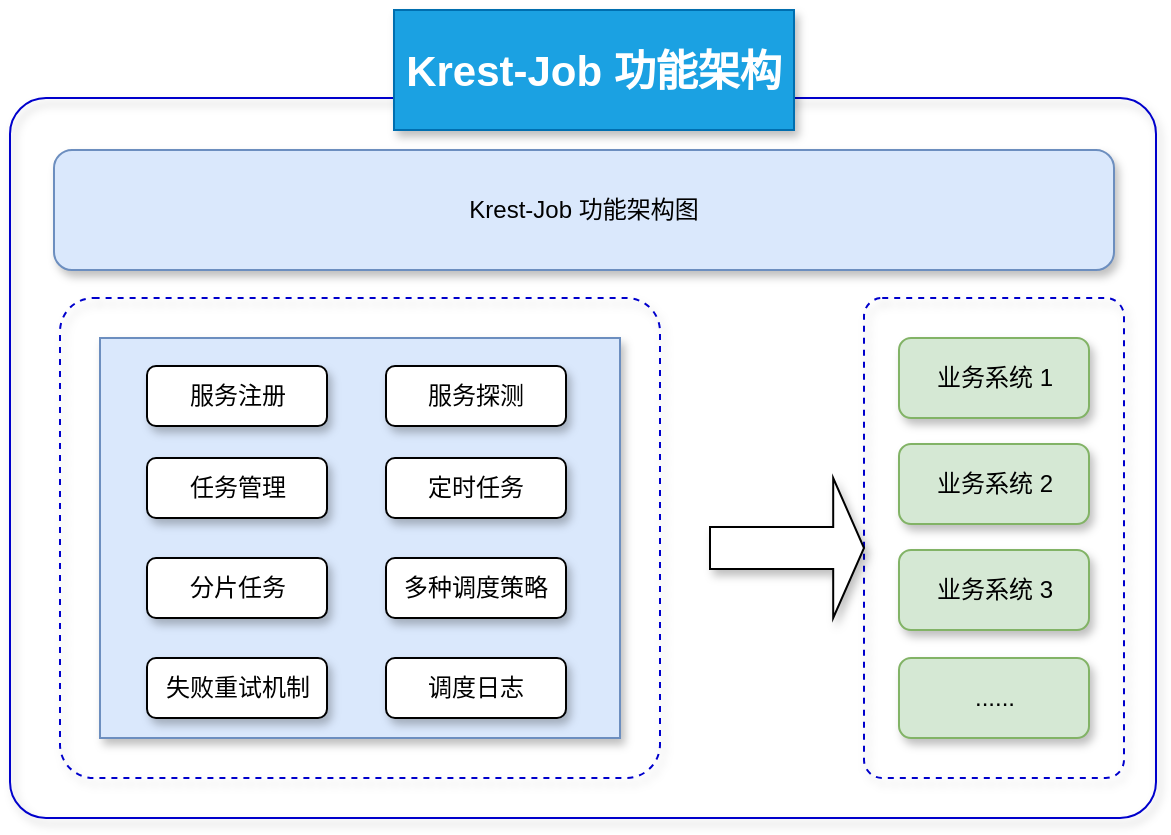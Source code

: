 <mxfile version="16.5.1" type="device" pages="7"><diagram id="jPncVgGrar3tC8GHga6R" name="功能架构图"><mxGraphModel dx="868" dy="563" grid="1" gridSize="10" guides="1" tooltips="1" connect="1" arrows="1" fold="1" page="1" pageScale="1" pageWidth="827" pageHeight="1169" math="0" shadow="0"><root><mxCell id="0"/><mxCell id="1" parent="0"/><mxCell id="vVducvIg31wgNQ8-qidj-2" value="" style="rounded=1;whiteSpace=wrap;html=1;shadow=1;glass=0;sketch=0;strokeColor=#0000CC;strokeWidth=1;fillColor=none;dashed=1;arcSize=7;" parent="1" vertex="1"><mxGeometry x="535" y="200" width="130" height="240" as="geometry"/></mxCell><mxCell id="BI9fXbM02pvy2ScZCKu_-1" value="" style="rounded=1;whiteSpace=wrap;html=1;fillColor=none;glass=0;sketch=0;arcSize=5;shadow=1;strokeWidth=1;strokeColor=#0000CC;" parent="1" vertex="1"><mxGeometry x="108" y="100" width="573" height="360" as="geometry"/></mxCell><mxCell id="BI9fXbM02pvy2ScZCKu_-2" value="Krest-Job&amp;nbsp;功能架构图" style="rounded=1;whiteSpace=wrap;html=1;shadow=1;glass=0;sketch=0;fillColor=#dae8fc;strokeColor=#6c8ebf;" parent="1" vertex="1"><mxGeometry x="130" y="126" width="530" height="60" as="geometry"/></mxCell><mxCell id="BI9fXbM02pvy2ScZCKu_-4" value="" style="rounded=1;whiteSpace=wrap;html=1;shadow=1;glass=0;sketch=0;strokeColor=#0000CC;strokeWidth=1;fillColor=none;dashed=1;arcSize=7;" parent="1" vertex="1"><mxGeometry x="133" y="200" width="300" height="240" as="geometry"/></mxCell><mxCell id="BI9fXbM02pvy2ScZCKu_-5" value="" style="rounded=0;whiteSpace=wrap;html=1;shadow=1;glass=0;sketch=0;strokeColor=#6c8ebf;strokeWidth=1;fillColor=#dae8fc;" parent="1" vertex="1"><mxGeometry x="153" y="220" width="260" height="200" as="geometry"/></mxCell><mxCell id="BI9fXbM02pvy2ScZCKu_-6" value="服务注册" style="rounded=1;whiteSpace=wrap;html=1;shadow=1;glass=0;sketch=0;strokeWidth=1;gradientColor=#ffffff;" parent="1" vertex="1"><mxGeometry x="176.5" y="234" width="90" height="30" as="geometry"/></mxCell><mxCell id="BI9fXbM02pvy2ScZCKu_-7" value="定时任务" style="rounded=1;whiteSpace=wrap;html=1;shadow=1;glass=0;sketch=0;strokeWidth=1;gradientColor=#ffffff;" parent="1" vertex="1"><mxGeometry x="296" y="280" width="90" height="30" as="geometry"/></mxCell><mxCell id="BI9fXbM02pvy2ScZCKu_-9" value="分片任务" style="rounded=1;whiteSpace=wrap;html=1;shadow=1;glass=0;sketch=0;strokeWidth=1;gradientColor=#ffffff;" parent="1" vertex="1"><mxGeometry x="176.5" y="330" width="90" height="30" as="geometry"/></mxCell><mxCell id="BI9fXbM02pvy2ScZCKu_-10" value="服务探测" style="rounded=1;whiteSpace=wrap;html=1;shadow=1;glass=0;sketch=0;strokeWidth=1;gradientColor=#ffffff;" parent="1" vertex="1"><mxGeometry x="296" y="234" width="90" height="30" as="geometry"/></mxCell><mxCell id="BI9fXbM02pvy2ScZCKu_-44" value="&lt;font style=&quot;font-size: 21px&quot;&gt;Krest-Job 功能架构&lt;/font&gt;" style="rounded=0;whiteSpace=wrap;html=1;shadow=1;glass=0;sketch=0;strokeColor=#006EAF;strokeWidth=1;fillColor=#1ba1e2;fontColor=#ffffff;fontStyle=1" parent="1" vertex="1"><mxGeometry x="300" y="56" width="200" height="60" as="geometry"/></mxCell><mxCell id="BI9fXbM02pvy2ScZCKu_-45" value="" style="shape=singleArrow;whiteSpace=wrap;html=1;shadow=1;" parent="1" vertex="1"><mxGeometry x="458" y="290" width="77" height="70" as="geometry"/></mxCell><mxCell id="BI9fXbM02pvy2ScZCKu_-47" value="业务系统 1" style="rounded=1;whiteSpace=wrap;html=1;shadow=1;glass=0;sketch=0;strokeWidth=1;fillColor=#d5e8d4;strokeColor=#82b366;" parent="1" vertex="1"><mxGeometry x="552.5" y="220" width="95" height="40" as="geometry"/></mxCell><mxCell id="BI9fXbM02pvy2ScZCKu_-57" value="任务管理" style="rounded=1;whiteSpace=wrap;html=1;shadow=1;glass=0;sketch=0;strokeWidth=1;gradientColor=#ffffff;" parent="1" vertex="1"><mxGeometry x="176.5" y="280" width="90" height="30" as="geometry"/></mxCell><mxCell id="BI9fXbM02pvy2ScZCKu_-61" value="调度日志" style="rounded=1;whiteSpace=wrap;html=1;shadow=1;glass=0;sketch=0;strokeWidth=1;gradientColor=#ffffff;" parent="1" vertex="1"><mxGeometry x="296" y="380" width="90" height="30" as="geometry"/></mxCell><mxCell id="BI9fXbM02pvy2ScZCKu_-62" value="多种调度策略" style="rounded=1;whiteSpace=wrap;html=1;shadow=1;glass=0;sketch=0;strokeWidth=1;gradientColor=#ffffff;" parent="1" vertex="1"><mxGeometry x="296" y="330" width="90" height="30" as="geometry"/></mxCell><mxCell id="BI9fXbM02pvy2ScZCKu_-63" value="业务系统 2" style="rounded=1;whiteSpace=wrap;html=1;shadow=1;glass=0;sketch=0;strokeWidth=1;fillColor=#d5e8d4;strokeColor=#82b366;" parent="1" vertex="1"><mxGeometry x="552.5" y="273" width="95" height="40" as="geometry"/></mxCell><mxCell id="BI9fXbM02pvy2ScZCKu_-64" value="业务系统 3" style="rounded=1;whiteSpace=wrap;html=1;shadow=1;glass=0;sketch=0;strokeWidth=1;fillColor=#d5e8d4;strokeColor=#82b366;" parent="1" vertex="1"><mxGeometry x="552.5" y="326" width="95" height="40" as="geometry"/></mxCell><mxCell id="BI9fXbM02pvy2ScZCKu_-65" value="......" style="rounded=1;whiteSpace=wrap;html=1;shadow=1;glass=0;sketch=0;strokeWidth=1;fillColor=#d5e8d4;strokeColor=#82b366;" parent="1" vertex="1"><mxGeometry x="552.5" y="380" width="95" height="40" as="geometry"/></mxCell><mxCell id="BI9fXbM02pvy2ScZCKu_-66" value="失败重试机制" style="rounded=1;whiteSpace=wrap;html=1;shadow=1;glass=0;sketch=0;strokeWidth=1;gradientColor=#ffffff;" parent="1" vertex="1"><mxGeometry x="176.5" y="380" width="90" height="30" as="geometry"/></mxCell><mxCell id="vVducvIg31wgNQ8-qidj-1" style="edgeStyle=orthogonalEdgeStyle;rounded=0;orthogonalLoop=1;jettySize=auto;html=1;exitX=0.5;exitY=1;exitDx=0;exitDy=0;fontSize=19;" parent="1" source="BI9fXbM02pvy2ScZCKu_-64" target="BI9fXbM02pvy2ScZCKu_-64" edge="1"><mxGeometry relative="1" as="geometry"/></mxCell></root></mxGraphModel></diagram><diagram id="9zsQ5x8Hksg8R-2gQQbt" name="技术架构图"><mxGraphModel dx="868" dy="562" grid="1" gridSize="10" guides="1" tooltips="1" connect="1" arrows="1" fold="1" page="1" pageScale="1" pageWidth="827" pageHeight="1169" math="0" shadow="0"><root><mxCell id="5xQrHz9W8CyWwW6UFOwK-0"/><mxCell id="5xQrHz9W8CyWwW6UFOwK-1" parent="5xQrHz9W8CyWwW6UFOwK-0"/><mxCell id="_LPNPTS-vFnMdjdxUUxk-0" value="" style="rounded=1;whiteSpace=wrap;html=1;fillColor=none;glass=0;sketch=0;arcSize=5;shadow=1;strokeWidth=1;strokeColor=#0000CC;" parent="5xQrHz9W8CyWwW6UFOwK-1" vertex="1"><mxGeometry x="209" y="110" width="460" height="320" as="geometry"/></mxCell><mxCell id="_LPNPTS-vFnMdjdxUUxk-1" value="" style="rounded=1;whiteSpace=wrap;html=1;shadow=1;glass=0;sketch=0;fillColor=#dae8fc;strokeColor=#6c8ebf;horizontal=1;align=right;verticalAlign=middle;" parent="5xQrHz9W8CyWwW6UFOwK-1" vertex="1"><mxGeometry x="224" y="150" width="64.5" height="200" as="geometry"/></mxCell><mxCell id="_LPNPTS-vFnMdjdxUUxk-3" value="" style="rounded=1;whiteSpace=wrap;html=1;shadow=1;glass=0;sketch=0;strokeColor=#6c8ebf;strokeWidth=1;fillColor=#dae8fc;" parent="5xQrHz9W8CyWwW6UFOwK-1" vertex="1"><mxGeometry x="297.5" y="150" width="355.5" height="200" as="geometry"/></mxCell><mxCell id="_LPNPTS-vFnMdjdxUUxk-8" value="&lt;font style=&quot;font-size: 21px&quot;&gt;Krest-Job&amp;nbsp;技术架构&lt;/font&gt;" style="rounded=1;whiteSpace=wrap;html=1;shadow=1;glass=0;sketch=0;strokeColor=#006EAF;strokeWidth=1;fillColor=#1ba1e2;fontColor=#ffffff;fontStyle=1" parent="5xQrHz9W8CyWwW6UFOwK-1" vertex="1"><mxGeometry x="339" y="70" width="200" height="60" as="geometry"/></mxCell><mxCell id="_LPNPTS-vFnMdjdxUUxk-19" value="业&lt;br style=&quot;font-size: 19px;&quot;&gt;务&lt;br style=&quot;font-size: 19px;&quot;&gt;逻&lt;br style=&quot;font-size: 19px;&quot;&gt;辑&lt;br style=&quot;font-size: 19px;&quot;&gt;层" style="text;html=1;strokeColor=none;fillColor=none;align=center;verticalAlign=middle;whiteSpace=wrap;rounded=1;horizontal=1;shadow=1;spacing=3;spacingTop=4;fontSize=19;glass=0;" parent="5xQrHz9W8CyWwW6UFOwK-1" vertex="1"><mxGeometry x="236.25" y="167.5" width="40" height="165" as="geometry"/></mxCell><mxCell id="_LPNPTS-vFnMdjdxUUxk-20" value="Spring&amp;nbsp;Boot&lt;br&gt;接口API服务" style="text;html=1;strokeColor=none;fillColor=none;align=center;verticalAlign=middle;whiteSpace=wrap;rounded=1;shadow=1;fontSize=12;glass=0;" parent="5xQrHz9W8CyWwW6UFOwK-1" vertex="1"><mxGeometry x="310" y="180" width="100" height="30" as="geometry"/></mxCell><mxCell id="_LPNPTS-vFnMdjdxUUxk-21" value="OkHttp&lt;br&gt;任务调用" style="text;html=1;strokeColor=none;fillColor=none;align=center;verticalAlign=middle;whiteSpace=wrap;rounded=1;shadow=1;fontSize=12;glass=0;" parent="5xQrHz9W8CyWwW6UFOwK-1" vertex="1"><mxGeometry x="422.25" y="180" width="100" height="30" as="geometry"/></mxCell><mxCell id="_LPNPTS-vFnMdjdxUUxk-22" value="Quartz&lt;br&gt;定时任务调度" style="text;html=1;strokeColor=none;fillColor=none;align=center;verticalAlign=middle;whiteSpace=wrap;rounded=1;shadow=1;fontSize=12;glass=0;" parent="5xQrHz9W8CyWwW6UFOwK-1" vertex="1"><mxGeometry x="537" y="180" width="100" height="30" as="geometry"/></mxCell><mxCell id="lJ8oGK2xjfcqo_QKtvf_-1" value="任务管理" style="rounded=1;whiteSpace=wrap;html=1;shadow=1;glass=0;sketch=0;strokeWidth=1;gradientColor=#ffffff;" parent="5xQrHz9W8CyWwW6UFOwK-1" vertex="1"><mxGeometry x="315" y="220" width="90" height="30" as="geometry"/></mxCell><mxCell id="lJ8oGK2xjfcqo_QKtvf_-2" value="集群服务管理" style="rounded=1;whiteSpace=wrap;html=1;shadow=1;glass=0;sketch=0;strokeWidth=1;gradientColor=#ffffff;" parent="5xQrHz9W8CyWwW6UFOwK-1" vertex="1"><mxGeometry x="315" y="302.5" width="90" height="30" as="geometry"/></mxCell><mxCell id="lJ8oGK2xjfcqo_QKtvf_-3" value="远程任务调用" style="rounded=1;whiteSpace=wrap;html=1;shadow=1;glass=0;sketch=0;strokeWidth=1;gradientColor=#ffffff;" parent="5xQrHz9W8CyWwW6UFOwK-1" vertex="1"><mxGeometry x="430" y="220" width="90" height="30" as="geometry"/></mxCell><mxCell id="a7QiedAs5avBJbSl5ymJ-0" value="业务系统注册" style="rounded=1;whiteSpace=wrap;html=1;shadow=1;glass=0;sketch=0;strokeWidth=1;gradientColor=#ffffff;" parent="5xQrHz9W8CyWwW6UFOwK-1" vertex="1"><mxGeometry x="315" y="260" width="90" height="30" as="geometry"/></mxCell><mxCell id="a7QiedAs5avBJbSl5ymJ-1" value="集群通信" style="rounded=1;whiteSpace=wrap;html=1;shadow=1;glass=0;sketch=0;strokeWidth=1;gradientColor=#ffffff;" parent="5xQrHz9W8CyWwW6UFOwK-1" vertex="1"><mxGeometry x="430" y="260" width="90" height="30" as="geometry"/></mxCell><mxCell id="a7QiedAs5avBJbSl5ymJ-2" value="普通定时任务&lt;span style=&quot;color: rgba(0 , 0 , 0 , 0) ; font-family: monospace ; font-size: 0px&quot;&gt;%3CmxGraphModel%3E%3Croot%3E%3CmxCell%20id%3D%220%22%2F%3E%3CmxCell%20id%3D%221%22%20parent%3D%220%22%2F%3E%3CmxCell%20id%3D%222%22%20value%3D%22%E8%BF%9C%E7%A8%8B%E4%BB%BB%E5%8A%A1%E8%B0%83%E7%94%A8%22%20style%3D%22rounded%3D1%3BwhiteSpace%3Dwrap%3Bhtml%3D1%3Bshadow%3D0%3Bglass%3D0%3Bsketch%3D0%3BstrokeWidth%3D1%3BgradientColor%3D%23ffffff%3B%22%20vertex%3D%221%22%20parent%3D%221%22%3E%3CmxGeometry%20x%3D%22430%22%20y%3D%22220%22%20width%3D%2290%22%20height%3D%2230%22%20as%3D%22geometry%22%2F%3E%3C%2FmxCell%3E%3C%2Froot%3E%3C%2FmxGraphModel%3E&lt;/span&gt;" style="rounded=1;whiteSpace=wrap;html=1;shadow=1;glass=0;sketch=0;strokeWidth=1;gradientColor=#ffffff;" parent="5xQrHz9W8CyWwW6UFOwK-1" vertex="1"><mxGeometry x="547" y="220" width="90" height="30" as="geometry"/></mxCell><mxCell id="a7QiedAs5avBJbSl5ymJ-3" value="分片任务" style="rounded=1;whiteSpace=wrap;html=1;shadow=1;glass=0;sketch=0;strokeWidth=1;gradientColor=#ffffff;" parent="5xQrHz9W8CyWwW6UFOwK-1" vertex="1"><mxGeometry x="547" y="260" width="90" height="30" as="geometry"/></mxCell><mxCell id="a7QiedAs5avBJbSl5ymJ-4" value="" style="rounded=1;whiteSpace=wrap;html=1;shadow=1;glass=0;sketch=0;strokeColor=#0000CC;strokeWidth=1;fillColor=none;dashed=1;arcSize=7;" parent="5xQrHz9W8CyWwW6UFOwK-1" vertex="1"><mxGeometry x="307.75" y="167.5" width="106.25" height="172.5" as="geometry"/></mxCell><mxCell id="a7QiedAs5avBJbSl5ymJ-5" value="" style="rounded=1;whiteSpace=wrap;html=1;shadow=1;glass=0;sketch=0;strokeColor=#0000CC;strokeWidth=1;fillColor=none;dashed=1;arcSize=7;" parent="5xQrHz9W8CyWwW6UFOwK-1" vertex="1"><mxGeometry x="422.88" y="167" width="106.25" height="172.5" as="geometry"/></mxCell><mxCell id="a7QiedAs5avBJbSl5ymJ-6" value="" style="rounded=1;whiteSpace=wrap;html=1;shadow=1;glass=0;sketch=0;strokeColor=#0000CC;strokeWidth=1;fillColor=none;dashed=1;arcSize=7;" parent="5xQrHz9W8CyWwW6UFOwK-1" vertex="1"><mxGeometry x="537" y="167" width="106.25" height="172.5" as="geometry"/></mxCell><mxCell id="a7QiedAs5avBJbSl5ymJ-8" value="" style="rounded=1;whiteSpace=wrap;html=1;shadow=1;glass=0;sketch=0;fillColor=#dae8fc;strokeColor=#6c8ebf;horizontal=1;align=right;verticalAlign=middle;" parent="5xQrHz9W8CyWwW6UFOwK-1" vertex="1"><mxGeometry x="370" y="360" width="283" height="60" as="geometry"/></mxCell><mxCell id="a7QiedAs5avBJbSl5ymJ-9" value="存储层" style="rounded=1;whiteSpace=wrap;html=1;shadow=1;glass=0;sketch=0;fillColor=#dae8fc;strokeColor=#6c8ebf;horizontal=1;align=center;verticalAlign=middle;fontSize=19;" parent="5xQrHz9W8CyWwW6UFOwK-1" vertex="1"><mxGeometry x="224" y="360.5" width="136" height="60" as="geometry"/></mxCell><mxCell id="0jhZi2ZEs3EhOk3uSofB-0" value="Mysql" style="rounded=1;whiteSpace=wrap;html=1;shadow=1;glass=0;sketch=0;strokeWidth=1;gradientColor=#ffffff;" parent="5xQrHz9W8CyWwW6UFOwK-1" vertex="1"><mxGeometry x="436.5" y="370.5" width="150" height="35" as="geometry"/></mxCell><mxCell id="wDiRHaUmngFGTdhmuVOt-0" value="&lt;font style=&quot;font-size: 21px&quot;&gt;Krest-Job&amp;nbsp;技术架构&lt;/font&gt;" style="rounded=1;whiteSpace=wrap;html=1;shadow=1;glass=0;sketch=0;strokeColor=#006EAF;strokeWidth=1;fillColor=#1ba1e2;fontColor=#ffffff;fontStyle=1" vertex="1" parent="5xQrHz9W8CyWwW6UFOwK-1"><mxGeometry x="339" y="70" width="200" height="60" as="geometry"/></mxCell></root></mxGraphModel></diagram><diagram id="W5rrH_ojJhOfcbxZrO-I" name="时序图"><mxGraphModel dx="723" dy="1637" grid="1" gridSize="10" guides="1" tooltips="1" connect="1" arrows="1" fold="1" page="1" pageScale="1" pageWidth="827" pageHeight="1169" math="0" shadow="0"><root><mxCell id="he1drl78auyQGtmdIIOW-0"/><mxCell id="he1drl78auyQGtmdIIOW-1" parent="he1drl78auyQGtmdIIOW-0"/><mxCell id="GEIzrkwoMbg9lW1ExsRq-0" value="&lt;span style=&quot;font-size: 21px&quot;&gt;任务注册流程&lt;/span&gt;" style="rounded=1;whiteSpace=wrap;html=1;shadow=1;glass=0;sketch=0;strokeColor=#006EAF;strokeWidth=1;fillColor=#1ba1e2;fontColor=#ffffff;fontStyle=1" vertex="1" parent="he1drl78auyQGtmdIIOW-1"><mxGeometry x="430" y="-20" width="245" height="60" as="geometry"/></mxCell><mxCell id="GEIzrkwoMbg9lW1ExsRq-7" value="业务系统" style="shape=umlLifeline;perimeter=lifelinePerimeter;whiteSpace=wrap;html=1;container=1;collapsible=0;recursiveResize=0;outlineConnect=0;" vertex="1" parent="he1drl78auyQGtmdIIOW-1"><mxGeometry x="290" y="90" width="100" height="300" as="geometry"/></mxCell><mxCell id="GEIzrkwoMbg9lW1ExsRq-10" value="" style="html=1;points=[];perimeter=orthogonalPerimeter;" vertex="1" parent="GEIzrkwoMbg9lW1ExsRq-7"><mxGeometry x="45" y="70" width="10" height="170" as="geometry"/></mxCell><mxCell id="GEIzrkwoMbg9lW1ExsRq-8" value="Krest-Job-Admin" style="shape=umlLifeline;perimeter=lifelinePerimeter;whiteSpace=wrap;html=1;container=1;collapsible=0;recursiveResize=0;outlineConnect=0;" vertex="1" parent="he1drl78auyQGtmdIIOW-1"><mxGeometry x="520" y="90" width="100" height="300" as="geometry"/></mxCell><mxCell id="GEIzrkwoMbg9lW1ExsRq-11" value="" style="html=1;points=[];perimeter=orthogonalPerimeter;" vertex="1" parent="GEIzrkwoMbg9lW1ExsRq-8"><mxGeometry x="45" y="86" width="10" height="124" as="geometry"/></mxCell><mxCell id="GEIzrkwoMbg9lW1ExsRq-26" value="任务注册成功" style="html=1;verticalAlign=bottom;endArrow=open;dashed=1;endSize=8;rounded=0;exitX=0.011;exitY=0.952;exitDx=0;exitDy=0;exitPerimeter=0;entryX=0.92;entryY=0.765;entryDx=0;entryDy=0;entryPerimeter=0;" edge="1" parent="GEIzrkwoMbg9lW1ExsRq-8" target="GEIzrkwoMbg9lW1ExsRq-10"><mxGeometry relative="1" as="geometry"><mxPoint x="45.0" y="200.0" as="sourcePoint"/><mxPoint x="-164.71" y="200.5" as="targetPoint"/></mxGeometry></mxCell><mxCell id="GEIzrkwoMbg9lW1ExsRq-9" value="Mysql" style="shape=umlLifeline;perimeter=lifelinePerimeter;whiteSpace=wrap;html=1;container=1;collapsible=0;recursiveResize=0;outlineConnect=0;" vertex="1" parent="he1drl78auyQGtmdIIOW-1"><mxGeometry x="740" y="90" width="100" height="300" as="geometry"/></mxCell><mxCell id="GEIzrkwoMbg9lW1ExsRq-20" value="" style="html=1;points=[];perimeter=orthogonalPerimeter;" vertex="1" parent="GEIzrkwoMbg9lW1ExsRq-9"><mxGeometry x="45" y="110" width="10" height="70" as="geometry"/></mxCell><mxCell id="GEIzrkwoMbg9lW1ExsRq-13" value="任务注册" style="endArrow=block;endFill=1;html=1;edgeStyle=orthogonalEdgeStyle;align=left;verticalAlign=top;rounded=0;" edge="1" parent="he1drl78auyQGtmdIIOW-1" source="GEIzrkwoMbg9lW1ExsRq-10"><mxGeometry x="-1" relative="1" as="geometry"><mxPoint x="360" y="260" as="sourcePoint"/><mxPoint x="565" y="177" as="targetPoint"/><Array as="points"><mxPoint x="565" y="177"/></Array></mxGeometry></mxCell><mxCell id="GEIzrkwoMbg9lW1ExsRq-14" value="1" style="edgeLabel;resizable=0;html=1;align=left;verticalAlign=bottom;" connectable="0" vertex="1" parent="GEIzrkwoMbg9lW1ExsRq-13"><mxGeometry x="-1" relative="1" as="geometry"/></mxCell><mxCell id="GEIzrkwoMbg9lW1ExsRq-21" value="向数据库添加注册信息" style="endArrow=block;endFill=1;html=1;edgeStyle=orthogonalEdgeStyle;align=left;verticalAlign=top;rounded=0;entryX=0.04;entryY=0.067;entryDx=0;entryDy=0;entryPerimeter=0;exitX=0.956;exitY=0.327;exitDx=0;exitDy=0;exitPerimeter=0;" edge="1" parent="he1drl78auyQGtmdIIOW-1" target="GEIzrkwoMbg9lW1ExsRq-20"><mxGeometry x="-1" relative="1" as="geometry"><mxPoint x="574.56" y="209.59" as="sourcePoint"/><mxPoint x="774.56" y="208.23" as="targetPoint"/><Array as="points"><mxPoint x="575" y="204"/></Array></mxGeometry></mxCell><mxCell id="GEIzrkwoMbg9lW1ExsRq-22" value="2" style="edgeLabel;resizable=0;html=1;align=left;verticalAlign=bottom;" connectable="0" vertex="1" parent="GEIzrkwoMbg9lW1ExsRq-21"><mxGeometry x="-1" relative="1" as="geometry"/></mxCell><mxCell id="GEIzrkwoMbg9lW1ExsRq-23" value="数据添加成功" style="html=1;verticalAlign=bottom;endArrow=open;dashed=1;endSize=8;rounded=0;exitX=0.011;exitY=0.952;exitDx=0;exitDy=0;exitPerimeter=0;entryX=1.04;entryY=0.735;entryDx=0;entryDy=0;entryPerimeter=0;" edge="1" parent="he1drl78auyQGtmdIIOW-1" source="GEIzrkwoMbg9lW1ExsRq-20" target="GEIzrkwoMbg9lW1ExsRq-11"><mxGeometry relative="1" as="geometry"><mxPoint x="780" y="268" as="sourcePoint"/><mxPoint x="570" y="267" as="targetPoint"/></mxGeometry></mxCell></root></mxGraphModel></diagram><diagram id="RMoEoZWF8fmKGp4uTh0y" name="任务注册流程图"><mxGraphModel dx="1021" dy="661" grid="1" gridSize="10" guides="1" tooltips="1" connect="1" arrows="1" fold="1" page="1" pageScale="1" pageWidth="827" pageHeight="1169" math="0" shadow="0"><root><mxCell id="O-dU4-TJD7bLri_Gq2Wz-0"/><mxCell id="O-dU4-TJD7bLri_Gq2Wz-1" parent="O-dU4-TJD7bLri_Gq2Wz-0"/><mxCell id="Jmq1xR8yZ-g8RVSLBzl3-1" value="" style="rounded=1;whiteSpace=wrap;html=1;dashed=1;strokeWidth=2;fillColor=none;arcSize=6;" vertex="1" parent="O-dU4-TJD7bLri_Gq2Wz-1"><mxGeometry x="165" y="170" width="910" height="395" as="geometry"/></mxCell><mxCell id="O-dU4-TJD7bLri_Gq2Wz-2" value="" style="ellipse;html=1;shape=startState;fillColor=#000000;strokeColor=#ff0000;" vertex="1" parent="O-dU4-TJD7bLri_Gq2Wz-1"><mxGeometry x="170" y="240" width="30" height="30" as="geometry"/></mxCell><mxCell id="O-dU4-TJD7bLri_Gq2Wz-3" value="" style="edgeStyle=orthogonalEdgeStyle;html=1;verticalAlign=bottom;endArrow=open;endSize=8;strokeColor=#ff0000;rounded=0;" edge="1" source="O-dU4-TJD7bLri_Gq2Wz-2" parent="O-dU4-TJD7bLri_Gq2Wz-1"><mxGeometry relative="1" as="geometry"><mxPoint x="250" y="255" as="targetPoint"/></mxGeometry></mxCell><mxCell id="O-dU4-TJD7bLri_Gq2Wz-7" value="" style="edgeStyle=orthogonalEdgeStyle;rounded=0;orthogonalLoop=1;jettySize=auto;html=1;" edge="1" parent="O-dU4-TJD7bLri_Gq2Wz-1" source="O-dU4-TJD7bLri_Gq2Wz-4" target="O-dU4-TJD7bLri_Gq2Wz-6"><mxGeometry relative="1" as="geometry"/></mxCell><mxCell id="O-dU4-TJD7bLri_Gq2Wz-4" value="业务系统启动" style="html=1;" vertex="1" parent="O-dU4-TJD7bLri_Gq2Wz-1"><mxGeometry x="250" y="230" width="110" height="50" as="geometry"/></mxCell><mxCell id="O-dU4-TJD7bLri_Gq2Wz-10" style="edgeStyle=orthogonalEdgeStyle;rounded=0;orthogonalLoop=1;jettySize=auto;html=1;entryX=0.5;entryY=0;entryDx=0;entryDy=0;" edge="1" parent="O-dU4-TJD7bLri_Gq2Wz-1" source="O-dU4-TJD7bLri_Gq2Wz-6" target="O-dU4-TJD7bLri_Gq2Wz-12"><mxGeometry relative="1" as="geometry"><mxPoint x="454" y="380" as="targetPoint"/></mxGeometry></mxCell><mxCell id="O-dU4-TJD7bLri_Gq2Wz-15" style="edgeStyle=orthogonalEdgeStyle;rounded=0;orthogonalLoop=1;jettySize=auto;html=1;entryX=0;entryY=0.5;entryDx=0;entryDy=0;" edge="1" parent="O-dU4-TJD7bLri_Gq2Wz-1" source="O-dU4-TJD7bLri_Gq2Wz-6" target="O-dU4-TJD7bLri_Gq2Wz-17"><mxGeometry relative="1" as="geometry"><mxPoint x="590" y="255" as="targetPoint"/></mxGeometry></mxCell><mxCell id="O-dU4-TJD7bLri_Gq2Wz-6" value="业务系统是否&lt;br&gt;包含定时任务" style="rhombus;whiteSpace=wrap;html=1;" vertex="1" parent="O-dU4-TJD7bLri_Gq2Wz-1"><mxGeometry x="414" y="215" width="115" height="80" as="geometry"/></mxCell><mxCell id="O-dU4-TJD7bLri_Gq2Wz-11" value="否" style="text;html=1;align=center;verticalAlign=middle;resizable=0;points=[];autosize=1;strokeColor=none;fillColor=none;" vertex="1" parent="O-dU4-TJD7bLri_Gq2Wz-1"><mxGeometry x="454" y="310" width="30" height="20" as="geometry"/></mxCell><mxCell id="O-dU4-TJD7bLri_Gq2Wz-12" value="正常启动" style="html=1;" vertex="1" parent="O-dU4-TJD7bLri_Gq2Wz-1"><mxGeometry x="416.5" y="470" width="110" height="50" as="geometry"/></mxCell><mxCell id="O-dU4-TJD7bLri_Gq2Wz-16" value="是" style="text;html=1;align=center;verticalAlign=middle;resizable=0;points=[];autosize=1;strokeColor=none;fillColor=none;" vertex="1" parent="O-dU4-TJD7bLri_Gq2Wz-1"><mxGeometry x="545" y="230" width="30" height="20" as="geometry"/></mxCell><mxCell id="O-dU4-TJD7bLri_Gq2Wz-18" style="edgeStyle=orthogonalEdgeStyle;rounded=0;orthogonalLoop=1;jettySize=auto;html=1;" edge="1" parent="O-dU4-TJD7bLri_Gq2Wz-1" source="O-dU4-TJD7bLri_Gq2Wz-17"><mxGeometry relative="1" as="geometry"><mxPoint x="790" y="255" as="targetPoint"/></mxGeometry></mxCell><mxCell id="O-dU4-TJD7bLri_Gq2Wz-17" value="开始注册定时任务与任务执行器" style="html=1;whiteSpace=wrap;" vertex="1" parent="O-dU4-TJD7bLri_Gq2Wz-1"><mxGeometry x="605" y="230" width="110" height="50" as="geometry"/></mxCell><mxCell id="O-dU4-TJD7bLri_Gq2Wz-21" style="edgeStyle=orthogonalEdgeStyle;rounded=0;orthogonalLoop=1;jettySize=auto;html=1;exitX=1;exitY=0.5;exitDx=0;exitDy=0;exitPerimeter=0;" edge="1" parent="O-dU4-TJD7bLri_Gq2Wz-1" source="O-dU4-TJD7bLri_Gq2Wz-23"><mxGeometry relative="1" as="geometry"><mxPoint x="975" y="370" as="sourcePoint"/><mxPoint x="950" y="255" as="targetPoint"/></mxGeometry></mxCell><mxCell id="O-dU4-TJD7bLri_Gq2Wz-34" style="edgeStyle=orthogonalEdgeStyle;rounded=0;orthogonalLoop=1;jettySize=auto;html=1;" edge="1" parent="O-dU4-TJD7bLri_Gq2Wz-1" source="O-dU4-TJD7bLri_Gq2Wz-23" target="O-dU4-TJD7bLri_Gq2Wz-29"><mxGeometry relative="1" as="geometry"><Array as="points"><mxPoint x="840" y="340"/><mxPoint x="660" y="340"/></Array></mxGeometry></mxCell><mxCell id="O-dU4-TJD7bLri_Gq2Wz-23" value="数据库是否&lt;br&gt;存在相同&lt;br&gt;定时任务" style="strokeWidth=1;html=1;shape=mxgraph.flowchart.decision;whiteSpace=wrap;" vertex="1" parent="O-dU4-TJD7bLri_Gq2Wz-1"><mxGeometry x="790" y="205" width="100" height="100" as="geometry"/></mxCell><mxCell id="O-dU4-TJD7bLri_Gq2Wz-25" value="否" style="text;html=1;align=center;verticalAlign=middle;resizable=0;points=[];autosize=1;strokeColor=none;fillColor=none;" vertex="1" parent="O-dU4-TJD7bLri_Gq2Wz-1"><mxGeometry x="905" y="230" width="30" height="20" as="geometry"/></mxCell><mxCell id="O-dU4-TJD7bLri_Gq2Wz-27" style="edgeStyle=orthogonalEdgeStyle;rounded=0;orthogonalLoop=1;jettySize=auto;html=1;entryX=1;entryY=0.5;entryDx=0;entryDy=0;" edge="1" parent="O-dU4-TJD7bLri_Gq2Wz-1" source="O-dU4-TJD7bLri_Gq2Wz-26" target="O-dU4-TJD7bLri_Gq2Wz-12"><mxGeometry relative="1" as="geometry"><Array as="points"><mxPoint x="1005" y="495"/></Array></mxGeometry></mxCell><mxCell id="O-dU4-TJD7bLri_Gq2Wz-26" value="添加信息到数据库" style="html=1;whiteSpace=wrap;" vertex="1" parent="O-dU4-TJD7bLri_Gq2Wz-1"><mxGeometry x="950" y="230" width="110" height="50" as="geometry"/></mxCell><mxCell id="O-dU4-TJD7bLri_Gq2Wz-30" style="edgeStyle=orthogonalEdgeStyle;rounded=0;orthogonalLoop=1;jettySize=auto;html=1;entryX=0.5;entryY=0;entryDx=0;entryDy=0;" edge="1" parent="O-dU4-TJD7bLri_Gq2Wz-1" source="O-dU4-TJD7bLri_Gq2Wz-29" target="O-dU4-TJD7bLri_Gq2Wz-12"><mxGeometry relative="1" as="geometry"/></mxCell><mxCell id="O-dU4-TJD7bLri_Gq2Wz-37" value="" style="edgeStyle=orthogonalEdgeStyle;rounded=0;orthogonalLoop=1;jettySize=auto;html=1;" edge="1" parent="O-dU4-TJD7bLri_Gq2Wz-1" source="O-dU4-TJD7bLri_Gq2Wz-29" target="O-dU4-TJD7bLri_Gq2Wz-36"><mxGeometry relative="1" as="geometry"/></mxCell><mxCell id="O-dU4-TJD7bLri_Gq2Wz-29" value="检测任务信息&lt;br&gt;是否一致" style="strokeWidth=1;html=1;shape=mxgraph.flowchart.decision;whiteSpace=wrap;" vertex="1" parent="O-dU4-TJD7bLri_Gq2Wz-1"><mxGeometry x="610" y="360" width="100" height="100" as="geometry"/></mxCell><mxCell id="O-dU4-TJD7bLri_Gq2Wz-31" value="是" style="text;html=1;align=center;verticalAlign=middle;resizable=0;points=[];autosize=1;strokeColor=none;fillColor=none;" vertex="1" parent="O-dU4-TJD7bLri_Gq2Wz-1"><mxGeometry x="529" y="390" width="30" height="20" as="geometry"/></mxCell><mxCell id="O-dU4-TJD7bLri_Gq2Wz-28" value="是" style="text;html=1;align=center;verticalAlign=middle;resizable=0;points=[];autosize=1;strokeColor=none;fillColor=none;" vertex="1" parent="O-dU4-TJD7bLri_Gq2Wz-1"><mxGeometry x="740" y="320" width="30" height="20" as="geometry"/></mxCell><mxCell id="O-dU4-TJD7bLri_Gq2Wz-38" style="edgeStyle=orthogonalEdgeStyle;rounded=0;orthogonalLoop=1;jettySize=auto;html=1;entryX=0;entryY=0.5;entryDx=0;entryDy=0;" edge="1" parent="O-dU4-TJD7bLri_Gq2Wz-1" source="O-dU4-TJD7bLri_Gq2Wz-36" target="O-dU4-TJD7bLri_Gq2Wz-26"><mxGeometry relative="1" as="geometry"/></mxCell><mxCell id="O-dU4-TJD7bLri_Gq2Wz-36" value="删除数据库任务信息&lt;br&gt;并重新注册" style="whiteSpace=wrap;html=1;strokeWidth=1;" vertex="1" parent="O-dU4-TJD7bLri_Gq2Wz-1"><mxGeometry x="760" y="380" width="120" height="60" as="geometry"/></mxCell><mxCell id="Hi9T2uGOr_gVTwNZ2utM-0" value="&lt;span style=&quot;font-size: 21px&quot;&gt;注册流程&lt;/span&gt;" style="rounded=1;whiteSpace=wrap;html=1;shadow=1;glass=0;sketch=0;strokeColor=#006EAF;strokeWidth=1;fillColor=#1ba1e2;fontColor=#ffffff;fontStyle=1" vertex="1" parent="O-dU4-TJD7bLri_Gq2Wz-1"><mxGeometry x="520" y="90" width="200" height="60" as="geometry"/></mxCell><mxCell id="Jmq1xR8yZ-g8RVSLBzl3-0" value="否" style="text;html=1;align=center;verticalAlign=middle;resizable=0;points=[];autosize=1;strokeColor=none;fillColor=none;" vertex="1" parent="O-dU4-TJD7bLri_Gq2Wz-1"><mxGeometry x="715" y="390" width="30" height="20" as="geometry"/></mxCell></root></mxGraphModel></diagram><diagram id="mVvDS242M32e7JYYtjUz" name="任务运行流程图"><mxGraphModel dx="868" dy="562" grid="1" gridSize="10" guides="1" tooltips="1" connect="1" arrows="1" fold="1" page="1" pageScale="1" pageWidth="827" pageHeight="1169" math="0" shadow="0"><root><mxCell id="nexoJ31THLhl-wvH-TAK-0"/><mxCell id="nexoJ31THLhl-wvH-TAK-1" parent="nexoJ31THLhl-wvH-TAK-0"/><mxCell id="-8-Blx9j6MmA3MgOYvc7-68" value="" style="rounded=1;whiteSpace=wrap;html=1;strokeWidth=2;fillColor=none;arcSize=4;dashed=1;" vertex="1" parent="nexoJ31THLhl-wvH-TAK-1"><mxGeometry x="100" y="190" width="680" height="430" as="geometry"/></mxCell><mxCell id="6-ljYr7-9ATATHqXBFLB-0" value="&lt;span style=&quot;font-size: 21px&quot;&gt;任务运行流程&lt;/span&gt;" style="rounded=1;whiteSpace=wrap;html=1;shadow=1;glass=0;sketch=0;strokeColor=#006EAF;strokeWidth=1;fillColor=#1ba1e2;fontColor=#ffffff;fontStyle=1" vertex="1" parent="nexoJ31THLhl-wvH-TAK-1"><mxGeometry x="340" y="120" width="200" height="60" as="geometry"/></mxCell><mxCell id="-8-Blx9j6MmA3MgOYvc7-0" value="" style="ellipse;html=1;shape=startState;fillColor=#000000;strokeColor=#ff0000;" vertex="1" parent="nexoJ31THLhl-wvH-TAK-1"><mxGeometry x="120" y="250" width="30" height="30" as="geometry"/></mxCell><mxCell id="-8-Blx9j6MmA3MgOYvc7-1" value="" style="edgeStyle=orthogonalEdgeStyle;html=1;verticalAlign=bottom;endArrow=open;endSize=8;strokeColor=#ff0000;rounded=0;entryX=0;entryY=0.5;entryDx=0;entryDy=0;" edge="1" source="-8-Blx9j6MmA3MgOYvc7-0" parent="nexoJ31THLhl-wvH-TAK-1" target="-8-Blx9j6MmA3MgOYvc7-3"><mxGeometry relative="1" as="geometry"><mxPoint x="200" y="265" as="targetPoint"/></mxGeometry></mxCell><mxCell id="-8-Blx9j6MmA3MgOYvc7-7" style="edgeStyle=orthogonalEdgeStyle;rounded=0;orthogonalLoop=1;jettySize=auto;html=1;entryX=0;entryY=0.5;entryDx=0;entryDy=0;" edge="1" parent="nexoJ31THLhl-wvH-TAK-1" source="-8-Blx9j6MmA3MgOYvc7-3" target="-8-Blx9j6MmA3MgOYvc7-6"><mxGeometry relative="1" as="geometry"/></mxCell><mxCell id="-8-Blx9j6MmA3MgOYvc7-3" value="任务启动" style="whiteSpace=wrap;html=1;strokeWidth=1;" vertex="1" parent="nexoJ31THLhl-wvH-TAK-1"><mxGeometry x="200" y="240" width="80" height="50" as="geometry"/></mxCell><mxCell id="-8-Blx9j6MmA3MgOYvc7-8" style="edgeStyle=orthogonalEdgeStyle;rounded=0;orthogonalLoop=1;jettySize=auto;html=1;entryX=0.5;entryY=0;entryDx=0;entryDy=0;" edge="1" parent="nexoJ31THLhl-wvH-TAK-1" source="-8-Blx9j6MmA3MgOYvc7-6" target="-8-Blx9j6MmA3MgOYvc7-34"><mxGeometry relative="1" as="geometry"><mxPoint x="380" y="360" as="targetPoint"/></mxGeometry></mxCell><mxCell id="-8-Blx9j6MmA3MgOYvc7-19" style="edgeStyle=orthogonalEdgeStyle;rounded=0;orthogonalLoop=1;jettySize=auto;html=1;entryX=0;entryY=0.5;entryDx=0;entryDy=0;" edge="1" parent="nexoJ31THLhl-wvH-TAK-1" source="-8-Blx9j6MmA3MgOYvc7-6" target="-8-Blx9j6MmA3MgOYvc7-18"><mxGeometry relative="1" as="geometry"/></mxCell><mxCell id="-8-Blx9j6MmA3MgOYvc7-6" value="数据库是否包含任务执行器" style="rhombus;whiteSpace=wrap;html=1;strokeWidth=1;" vertex="1" parent="nexoJ31THLhl-wvH-TAK-1"><mxGeometry x="340" y="225" width="80" height="80" as="geometry"/></mxCell><mxCell id="-8-Blx9j6MmA3MgOYvc7-9" value="否" style="text;html=1;align=center;verticalAlign=middle;resizable=0;points=[];autosize=1;strokeColor=none;fillColor=none;" vertex="1" parent="nexoJ31THLhl-wvH-TAK-1"><mxGeometry x="384" y="310" width="30" height="20" as="geometry"/></mxCell><mxCell id="-8-Blx9j6MmA3MgOYvc7-20" style="edgeStyle=orthogonalEdgeStyle;rounded=0;orthogonalLoop=1;jettySize=auto;html=1;entryX=0;entryY=0.5;entryDx=0;entryDy=0;" edge="1" parent="nexoJ31THLhl-wvH-TAK-1" source="-8-Blx9j6MmA3MgOYvc7-18" target="-8-Blx9j6MmA3MgOYvc7-22"><mxGeometry relative="1" as="geometry"><mxPoint x="620" y="265" as="targetPoint"/></mxGeometry></mxCell><mxCell id="-8-Blx9j6MmA3MgOYvc7-18" value="获取任务执行器列表" style="whiteSpace=wrap;html=1;strokeWidth=1;" vertex="1" parent="nexoJ31THLhl-wvH-TAK-1"><mxGeometry x="480" y="240" width="80" height="50" as="geometry"/></mxCell><mxCell id="-8-Blx9j6MmA3MgOYvc7-54" style="edgeStyle=orthogonalEdgeStyle;rounded=0;orthogonalLoop=1;jettySize=auto;html=1;entryX=1;entryY=0.5;entryDx=0;entryDy=0;" edge="1" parent="nexoJ31THLhl-wvH-TAK-1" source="-8-Blx9j6MmA3MgOYvc7-22" target="-8-Blx9j6MmA3MgOYvc7-24"><mxGeometry relative="1" as="geometry"><Array as="points"><mxPoint x="760" y="265"/><mxPoint x="760" y="510"/></Array></mxGeometry></mxCell><mxCell id="-8-Blx9j6MmA3MgOYvc7-55" style="edgeStyle=orthogonalEdgeStyle;rounded=0;orthogonalLoop=1;jettySize=auto;html=1;entryX=1;entryY=0.5;entryDx=0;entryDy=0;" edge="1" parent="nexoJ31THLhl-wvH-TAK-1" source="-8-Blx9j6MmA3MgOYvc7-22" target="-8-Blx9j6MmA3MgOYvc7-23"><mxGeometry relative="1" as="geometry"><Array as="points"><mxPoint x="760" y="265"/><mxPoint x="760" y="420"/></Array></mxGeometry></mxCell><mxCell id="-8-Blx9j6MmA3MgOYvc7-22" value="判定任务&lt;br&gt;类型" style="rhombus;whiteSpace=wrap;html=1;strokeWidth=1;" vertex="1" parent="nexoJ31THLhl-wvH-TAK-1"><mxGeometry x="620" y="225" width="80" height="80" as="geometry"/></mxCell><mxCell id="-8-Blx9j6MmA3MgOYvc7-56" style="edgeStyle=orthogonalEdgeStyle;rounded=0;orthogonalLoop=1;jettySize=auto;html=1;entryX=1;entryY=0.5;entryDx=0;entryDy=0;" edge="1" parent="nexoJ31THLhl-wvH-TAK-1" source="-8-Blx9j6MmA3MgOYvc7-23" target="-8-Blx9j6MmA3MgOYvc7-40"><mxGeometry relative="1" as="geometry"/></mxCell><mxCell id="-8-Blx9j6MmA3MgOYvc7-23" value="普通定时任务" style="whiteSpace=wrap;html=1;strokeWidth=1;" vertex="1" parent="nexoJ31THLhl-wvH-TAK-1"><mxGeometry x="560" y="395" width="80" height="50" as="geometry"/></mxCell><mxCell id="-8-Blx9j6MmA3MgOYvc7-57" style="edgeStyle=orthogonalEdgeStyle;rounded=0;orthogonalLoop=1;jettySize=auto;html=1;entryX=1;entryY=0.5;entryDx=0;entryDy=0;" edge="1" parent="nexoJ31THLhl-wvH-TAK-1" source="-8-Blx9j6MmA3MgOYvc7-24" target="-8-Blx9j6MmA3MgOYvc7-40"><mxGeometry relative="1" as="geometry"/></mxCell><mxCell id="-8-Blx9j6MmA3MgOYvc7-24" value="分片任务" style="whiteSpace=wrap;html=1;strokeWidth=1;" vertex="1" parent="nexoJ31THLhl-wvH-TAK-1"><mxGeometry x="560" y="485" width="80" height="50" as="geometry"/></mxCell><mxCell id="-8-Blx9j6MmA3MgOYvc7-33" style="edgeStyle=orthogonalEdgeStyle;rounded=0;orthogonalLoop=1;jettySize=auto;html=1;entryX=0;entryY=0.5;entryDx=0;entryDy=0;exitX=0;exitY=0.5;exitDx=0;exitDy=0;" edge="1" parent="nexoJ31THLhl-wvH-TAK-1" source="-8-Blx9j6MmA3MgOYvc7-34" target="-8-Blx9j6MmA3MgOYvc7-6"><mxGeometry relative="1" as="geometry"><mxPoint x="340" y="400" as="sourcePoint"/><Array as="points"><mxPoint x="310" y="370"/><mxPoint x="310" y="265"/></Array></mxGeometry></mxCell><mxCell id="-8-Blx9j6MmA3MgOYvc7-34" value="定时轮型获取执行器" style="whiteSpace=wrap;html=1;strokeWidth=1;" vertex="1" parent="nexoJ31THLhl-wvH-TAK-1"><mxGeometry x="340" y="345" width="80" height="50" as="geometry"/></mxCell><mxCell id="-8-Blx9j6MmA3MgOYvc7-35" value="是" style="text;html=1;align=center;verticalAlign=middle;resizable=0;points=[];autosize=1;strokeColor=none;fillColor=none;" vertex="1" parent="nexoJ31THLhl-wvH-TAK-1"><mxGeometry x="435" y="240" width="30" height="20" as="geometry"/></mxCell><mxCell id="-8-Blx9j6MmA3MgOYvc7-61" value="" style="edgeStyle=orthogonalEdgeStyle;rounded=0;orthogonalLoop=1;jettySize=auto;html=1;" edge="1" parent="nexoJ31THLhl-wvH-TAK-1" source="-8-Blx9j6MmA3MgOYvc7-40" target="-8-Blx9j6MmA3MgOYvc7-43"><mxGeometry relative="1" as="geometry"/></mxCell><mxCell id="-8-Blx9j6MmA3MgOYvc7-40" value="选择调度器执行任务" style="whiteSpace=wrap;html=1;strokeWidth=1;" vertex="1" parent="nexoJ31THLhl-wvH-TAK-1"><mxGeometry x="420" y="445" width="80" height="50" as="geometry"/></mxCell><mxCell id="-8-Blx9j6MmA3MgOYvc7-62" value="" style="edgeStyle=orthogonalEdgeStyle;rounded=0;orthogonalLoop=1;jettySize=auto;html=1;" edge="1" parent="nexoJ31THLhl-wvH-TAK-1" source="-8-Blx9j6MmA3MgOYvc7-43" target="-8-Blx9j6MmA3MgOYvc7-45"><mxGeometry relative="1" as="geometry"/></mxCell><mxCell id="-8-Blx9j6MmA3MgOYvc7-64" value="" style="edgeStyle=orthogonalEdgeStyle;rounded=0;orthogonalLoop=1;jettySize=auto;html=1;" edge="1" parent="nexoJ31THLhl-wvH-TAK-1" source="-8-Blx9j6MmA3MgOYvc7-43" target="-8-Blx9j6MmA3MgOYvc7-49"><mxGeometry relative="1" as="geometry"><Array as="points"><mxPoint x="320" y="575"/></Array></mxGeometry></mxCell><mxCell id="-8-Blx9j6MmA3MgOYvc7-43" value="执行成功&lt;br&gt;记录日志" style="rhombus;whiteSpace=wrap;html=1;strokeWidth=1;" vertex="1" parent="nexoJ31THLhl-wvH-TAK-1"><mxGeometry x="280" y="430" width="80" height="80" as="geometry"/></mxCell><mxCell id="-8-Blx9j6MmA3MgOYvc7-45" value="结束" style="whiteSpace=wrap;html=1;strokeWidth=1;" vertex="1" parent="nexoJ31THLhl-wvH-TAK-1"><mxGeometry x="130" y="445" width="80" height="50" as="geometry"/></mxCell><mxCell id="-8-Blx9j6MmA3MgOYvc7-65" style="edgeStyle=orthogonalEdgeStyle;rounded=0;orthogonalLoop=1;jettySize=auto;html=1;" edge="1" parent="nexoJ31THLhl-wvH-TAK-1" source="-8-Blx9j6MmA3MgOYvc7-49" target="-8-Blx9j6MmA3MgOYvc7-40"><mxGeometry relative="1" as="geometry"><Array as="points"><mxPoint x="460" y="575"/></Array></mxGeometry></mxCell><mxCell id="-8-Blx9j6MmA3MgOYvc7-49" value="同步任务执行器信息" style="whiteSpace=wrap;html=1;strokeWidth=1;" vertex="1" parent="nexoJ31THLhl-wvH-TAK-1"><mxGeometry x="350" y="550" width="80" height="50" as="geometry"/></mxCell><mxCell id="-8-Blx9j6MmA3MgOYvc7-63" value="是" style="text;html=1;align=center;verticalAlign=middle;resizable=0;points=[];autosize=1;strokeColor=none;fillColor=none;" vertex="1" parent="nexoJ31THLhl-wvH-TAK-1"><mxGeometry x="235" y="440" width="30" height="20" as="geometry"/></mxCell><mxCell id="-8-Blx9j6MmA3MgOYvc7-66" value="否" style="text;html=1;align=center;verticalAlign=middle;resizable=0;points=[];autosize=1;strokeColor=none;fillColor=none;" vertex="1" parent="nexoJ31THLhl-wvH-TAK-1"><mxGeometry x="290" y="535" width="30" height="20" as="geometry"/></mxCell></root></mxGraphModel></diagram><diagram id="o1AJZj5MepPvhjMzI_WC" name="任务自动恢复流程"><mxGraphModel dx="868" dy="562" grid="1" gridSize="10" guides="1" tooltips="1" connect="1" arrows="1" fold="1" page="1" pageScale="1" pageWidth="827" pageHeight="1169" math="0" shadow="0"><root><mxCell id="0OwYBW2eFbyX0X267jwY-0"/><mxCell id="0OwYBW2eFbyX0X267jwY-1" parent="0OwYBW2eFbyX0X267jwY-0"/><mxCell id="OXd4hyr5LC3hDt0h3i67-0" value="" style="rounded=1;whiteSpace=wrap;html=1;strokeWidth=2;fillColor=none;arcSize=4;dashed=1;" vertex="1" parent="0OwYBW2eFbyX0X267jwY-1"><mxGeometry x="70" y="200" width="550" height="290" as="geometry"/></mxCell><mxCell id="xcymcP_GWXgS335rDvm3-0" value="&lt;span style=&quot;font-size: 21px&quot;&gt;任务恢复流程&lt;/span&gt;" style="rounded=1;whiteSpace=wrap;html=1;shadow=1;glass=0;sketch=0;strokeColor=#006EAF;strokeWidth=1;fillColor=#1ba1e2;fontColor=#ffffff;fontStyle=1" vertex="1" parent="0OwYBW2eFbyX0X267jwY-1"><mxGeometry x="245" y="130" width="200" height="60" as="geometry"/></mxCell><mxCell id="085lvl8kDqI05dVd3M4B-1" style="edgeStyle=orthogonalEdgeStyle;rounded=0;orthogonalLoop=1;jettySize=auto;html=1;" edge="1" parent="0OwYBW2eFbyX0X267jwY-1" source="tjRM6dn02FKE7d6Y1WJP-0" target="085lvl8kDqI05dVd3M4B-0"><mxGeometry relative="1" as="geometry"/></mxCell><mxCell id="tjRM6dn02FKE7d6Y1WJP-0" value="任务恢复定时任务" style="whiteSpace=wrap;html=1;strokeWidth=1;" vertex="1" parent="0OwYBW2eFbyX0X267jwY-1"><mxGeometry x="86" y="267" width="80" height="50" as="geometry"/></mxCell><mxCell id="085lvl8kDqI05dVd3M4B-3" value="" style="edgeStyle=orthogonalEdgeStyle;rounded=0;orthogonalLoop=1;jettySize=auto;html=1;" edge="1" parent="0OwYBW2eFbyX0X267jwY-1" source="085lvl8kDqI05dVd3M4B-0" target="085lvl8kDqI05dVd3M4B-2"><mxGeometry relative="1" as="geometry"/></mxCell><mxCell id="085lvl8kDqI05dVd3M4B-11" value="" style="edgeStyle=orthogonalEdgeStyle;rounded=0;orthogonalLoop=1;jettySize=auto;html=1;" edge="1" parent="0OwYBW2eFbyX0X267jwY-1" source="085lvl8kDqI05dVd3M4B-0" target="085lvl8kDqI05dVd3M4B-9"><mxGeometry relative="1" as="geometry"/></mxCell><mxCell id="085lvl8kDqI05dVd3M4B-0" value="检测运行&lt;br&gt;失败任务" style="rhombus;whiteSpace=wrap;html=1;strokeWidth=1;" vertex="1" parent="0OwYBW2eFbyX0X267jwY-1"><mxGeometry x="236" y="252" width="80" height="80" as="geometry"/></mxCell><mxCell id="085lvl8kDqI05dVd3M4B-2" value="结束" style="whiteSpace=wrap;html=1;strokeWidth=1;" vertex="1" parent="0OwYBW2eFbyX0X267jwY-1"><mxGeometry x="236" y="377" width="80" height="50" as="geometry"/></mxCell><mxCell id="085lvl8kDqI05dVd3M4B-6" value="无" style="text;html=1;align=center;verticalAlign=middle;resizable=0;points=[];autosize=1;strokeColor=none;fillColor=none;" vertex="1" parent="0OwYBW2eFbyX0X267jwY-1"><mxGeometry x="275" y="342" width="30" height="20" as="geometry"/></mxCell><mxCell id="085lvl8kDqI05dVd3M4B-7" value="有" style="text;html=1;align=center;verticalAlign=middle;resizable=0;points=[];autosize=1;strokeColor=none;fillColor=none;" vertex="1" parent="0OwYBW2eFbyX0X267jwY-1"><mxGeometry x="332" y="269" width="30" height="20" as="geometry"/></mxCell><mxCell id="085lvl8kDqI05dVd3M4B-13" value="" style="edgeStyle=orthogonalEdgeStyle;rounded=0;orthogonalLoop=1;jettySize=auto;html=1;" edge="1" parent="0OwYBW2eFbyX0X267jwY-1" source="085lvl8kDqI05dVd3M4B-9" target="085lvl8kDqI05dVd3M4B-12"><mxGeometry relative="1" as="geometry"/></mxCell><mxCell id="085lvl8kDqI05dVd3M4B-18" value="" style="edgeStyle=orthogonalEdgeStyle;rounded=0;orthogonalLoop=1;jettySize=auto;html=1;" edge="1" parent="0OwYBW2eFbyX0X267jwY-1" source="085lvl8kDqI05dVd3M4B-9" target="085lvl8kDqI05dVd3M4B-17"><mxGeometry relative="1" as="geometry"/></mxCell><mxCell id="085lvl8kDqI05dVd3M4B-9" value="检测上一次运行的任务执行器" style="rhombus;whiteSpace=wrap;html=1;strokeWidth=1;" vertex="1" parent="0OwYBW2eFbyX0X267jwY-1"><mxGeometry x="380" y="252" width="80" height="80" as="geometry"/></mxCell><mxCell id="085lvl8kDqI05dVd3M4B-20" style="edgeStyle=orthogonalEdgeStyle;rounded=0;orthogonalLoop=1;jettySize=auto;html=1;entryX=0.5;entryY=1;entryDx=0;entryDy=0;" edge="1" parent="0OwYBW2eFbyX0X267jwY-1" source="085lvl8kDqI05dVd3M4B-12" target="085lvl8kDqI05dVd3M4B-17"><mxGeometry relative="1" as="geometry"/></mxCell><mxCell id="085lvl8kDqI05dVd3M4B-12" value="删除该任务执行器" style="whiteSpace=wrap;html=1;strokeWidth=1;" vertex="1" parent="0OwYBW2eFbyX0X267jwY-1"><mxGeometry x="380" y="377" width="80" height="50" as="geometry"/></mxCell><mxCell id="085lvl8kDqI05dVd3M4B-14" value="失联" style="text;html=1;align=center;verticalAlign=middle;resizable=0;points=[];autosize=1;strokeColor=none;fillColor=none;" vertex="1" parent="0OwYBW2eFbyX0X267jwY-1"><mxGeometry x="416" y="339" width="40" height="20" as="geometry"/></mxCell><mxCell id="085lvl8kDqI05dVd3M4B-17" value="执行任务启动流程" style="whiteSpace=wrap;html=1;strokeWidth=1;" vertex="1" parent="0OwYBW2eFbyX0X267jwY-1"><mxGeometry x="526" y="267" width="80" height="50" as="geometry"/></mxCell><mxCell id="085lvl8kDqI05dVd3M4B-19" value="存活" style="text;html=1;align=center;verticalAlign=middle;resizable=0;points=[];autosize=1;strokeColor=none;fillColor=none;" vertex="1" parent="0OwYBW2eFbyX0X267jwY-1"><mxGeometry x="468" y="269" width="40" height="20" as="geometry"/></mxCell></root></mxGraphModel></diagram><diagram id="AztRsaU-3bS4dQc1lfNh" name="Leader选举流程图"><mxGraphModel dx="868" dy="562" grid="1" gridSize="10" guides="1" tooltips="1" connect="1" arrows="1" fold="1" page="1" pageScale="1" pageWidth="827" pageHeight="1169" math="0" shadow="0"><root><mxCell id="rnmV3JDuxKkMiYihM5V0-0"/><mxCell id="rnmV3JDuxKkMiYihM5V0-1" parent="rnmV3JDuxKkMiYihM5V0-0"/><mxCell id="MoVzwclPKBKUy3EYzB5I-0" value="" style="rounded=1;whiteSpace=wrap;html=1;strokeWidth=2;fillColor=none;arcSize=4;dashed=1;" vertex="1" parent="rnmV3JDuxKkMiYihM5V0-1"><mxGeometry x="100" y="150" width="810" height="470" as="geometry"/></mxCell><mxCell id="nDsquh8RsjmFXLyWrZnD-0" value="&lt;span style=&quot;font-size: 21px&quot;&gt;Krest-Job&amp;nbsp;Leader&amp;nbsp;&lt;br&gt;选举流程&lt;/span&gt;" style="rounded=1;whiteSpace=wrap;html=1;shadow=1;glass=0;sketch=0;strokeColor=#006EAF;strokeWidth=1;fillColor=#1ba1e2;fontColor=#ffffff;fontStyle=1" vertex="1" parent="rnmV3JDuxKkMiYihM5V0-1"><mxGeometry x="405" y="70" width="200" height="60" as="geometry"/></mxCell><mxCell id="5qrhBBgF9HRjs6K4daMg-2" value="" style="edgeStyle=orthogonalEdgeStyle;rounded=0;orthogonalLoop=1;jettySize=auto;html=1;" edge="1" parent="rnmV3JDuxKkMiYihM5V0-1" source="9jqGuZQSTOqGpkUrz47o-0" target="5qrhBBgF9HRjs6K4daMg-0"><mxGeometry relative="1" as="geometry"/></mxCell><mxCell id="9jqGuZQSTOqGpkUrz47o-0" value="启动" style="whiteSpace=wrap;html=1;strokeWidth=1;" vertex="1" parent="rnmV3JDuxKkMiYihM5V0-1"><mxGeometry x="110" y="430" width="80" height="50" as="geometry"/></mxCell><mxCell id="9jqGuZQSTOqGpkUrz47o-2" value="注册为Follower" style="whiteSpace=wrap;html=1;strokeWidth=1;" vertex="1" parent="rnmV3JDuxKkMiYihM5V0-1"><mxGeometry x="245" y="332" width="80" height="50" as="geometry"/></mxCell><mxCell id="5qrhBBgF9HRjs6K4daMg-1" value="" style="edgeStyle=orthogonalEdgeStyle;rounded=0;orthogonalLoop=1;jettySize=auto;html=1;" edge="1" parent="rnmV3JDuxKkMiYihM5V0-1" source="5qrhBBgF9HRjs6K4daMg-0" target="9jqGuZQSTOqGpkUrz47o-2"><mxGeometry relative="1" as="geometry"/></mxCell><mxCell id="5qrhBBgF9HRjs6K4daMg-4" value="" style="edgeStyle=orthogonalEdgeStyle;rounded=0;orthogonalLoop=1;jettySize=auto;html=1;" edge="1" parent="rnmV3JDuxKkMiYihM5V0-1" source="5qrhBBgF9HRjs6K4daMg-0" target="5qrhBBgF9HRjs6K4daMg-3"><mxGeometry relative="1" as="geometry"/></mxCell><mxCell id="5qrhBBgF9HRjs6K4daMg-0" value="访问数据库寻找Leader" style="rhombus;whiteSpace=wrap;html=1;strokeWidth=1;" vertex="1" parent="rnmV3JDuxKkMiYihM5V0-1"><mxGeometry x="245" y="415" width="80" height="80" as="geometry"/></mxCell><mxCell id="5qrhBBgF9HRjs6K4daMg-6" value="" style="edgeStyle=orthogonalEdgeStyle;rounded=0;orthogonalLoop=1;jettySize=auto;html=1;" edge="1" parent="rnmV3JDuxKkMiYihM5V0-1" source="5qrhBBgF9HRjs6K4daMg-3" target="5qrhBBgF9HRjs6K4daMg-5"><mxGeometry relative="1" as="geometry"/></mxCell><mxCell id="5qrhBBgF9HRjs6K4daMg-3" value="设置自身状态为Observer" style="whiteSpace=wrap;html=1;strokeWidth=1;" vertex="1" parent="rnmV3JDuxKkMiYihM5V0-1"><mxGeometry x="383" y="430" width="80" height="50" as="geometry"/></mxCell><mxCell id="5qrhBBgF9HRjs6K4daMg-9" value="" style="edgeStyle=orthogonalEdgeStyle;rounded=0;orthogonalLoop=1;jettySize=auto;html=1;" edge="1" parent="rnmV3JDuxKkMiYihM5V0-1" source="5qrhBBgF9HRjs6K4daMg-5" target="5qrhBBgF9HRjs6K4daMg-8"><mxGeometry relative="1" as="geometry"/></mxCell><mxCell id="5qrhBBgF9HRjs6K4daMg-5" value="开始选举Leader" style="whiteSpace=wrap;html=1;strokeWidth=1;" vertex="1" parent="rnmV3JDuxKkMiYihM5V0-1"><mxGeometry x="510" y="430" width="80" height="50" as="geometry"/></mxCell><mxCell id="5qrhBBgF9HRjs6K4daMg-12" value="" style="edgeStyle=orthogonalEdgeStyle;rounded=0;orthogonalLoop=1;jettySize=auto;html=1;" edge="1" parent="rnmV3JDuxKkMiYihM5V0-1" source="5qrhBBgF9HRjs6K4daMg-8" target="5qrhBBgF9HRjs6K4daMg-11"><mxGeometry relative="1" as="geometry"/></mxCell><mxCell id="5qrhBBgF9HRjs6K4daMg-14" value="" style="edgeStyle=orthogonalEdgeStyle;rounded=0;orthogonalLoop=1;jettySize=auto;html=1;" edge="1" parent="rnmV3JDuxKkMiYihM5V0-1" source="5qrhBBgF9HRjs6K4daMg-8" target="5qrhBBgF9HRjs6K4daMg-10"><mxGeometry relative="1" as="geometry"/></mxCell><mxCell id="5qrhBBgF9HRjs6K4daMg-8" value="尝试从数据库获取锁" style="rhombus;whiteSpace=wrap;html=1;strokeWidth=1;" vertex="1" parent="rnmV3JDuxKkMiYihM5V0-1"><mxGeometry x="640" y="415" width="80" height="80" as="geometry"/></mxCell><mxCell id="5qrhBBgF9HRjs6K4daMg-32" value="" style="edgeStyle=orthogonalEdgeStyle;rounded=0;orthogonalLoop=1;jettySize=auto;html=1;" edge="1" parent="rnmV3JDuxKkMiYihM5V0-1" source="5qrhBBgF9HRjs6K4daMg-10" target="5qrhBBgF9HRjs6K4daMg-31"><mxGeometry relative="1" as="geometry"/></mxCell><mxCell id="5qrhBBgF9HRjs6K4daMg-10" value="进入等待状态" style="whiteSpace=wrap;html=1;strokeWidth=1;" vertex="1" parent="rnmV3JDuxKkMiYihM5V0-1"><mxGeometry x="770" y="430" width="80" height="50" as="geometry"/></mxCell><mxCell id="5qrhBBgF9HRjs6K4daMg-22" value="" style="edgeStyle=orthogonalEdgeStyle;rounded=0;orthogonalLoop=1;jettySize=auto;html=1;" edge="1" parent="rnmV3JDuxKkMiYihM5V0-1" source="5qrhBBgF9HRjs6K4daMg-11" target="5qrhBBgF9HRjs6K4daMg-18"><mxGeometry relative="1" as="geometry"/></mxCell><mxCell id="5qrhBBgF9HRjs6K4daMg-11" value="设置自己为Leader" style="whiteSpace=wrap;html=1;strokeWidth=1;" vertex="1" parent="rnmV3JDuxKkMiYihM5V0-1"><mxGeometry x="640" y="550" width="80" height="50" as="geometry"/></mxCell><mxCell id="5qrhBBgF9HRjs6K4daMg-13" value="成功" style="text;html=1;align=center;verticalAlign=middle;resizable=0;points=[];autosize=1;strokeColor=none;fillColor=none;" vertex="1" parent="rnmV3JDuxKkMiYihM5V0-1"><mxGeometry x="690" y="510" width="40" height="20" as="geometry"/></mxCell><mxCell id="5qrhBBgF9HRjs6K4daMg-15" value="失败" style="text;html=1;align=center;verticalAlign=middle;resizable=0;points=[];autosize=1;strokeColor=none;fillColor=none;" vertex="1" parent="rnmV3JDuxKkMiYihM5V0-1"><mxGeometry x="720" y="431" width="40" height="20" as="geometry"/></mxCell><mxCell id="5qrhBBgF9HRjs6K4daMg-16" value="找到" style="text;html=1;align=center;verticalAlign=middle;resizable=0;points=[];autosize=1;strokeColor=none;fillColor=none;" vertex="1" parent="rnmV3JDuxKkMiYihM5V0-1"><mxGeometry x="280" y="395" width="40" height="20" as="geometry"/></mxCell><mxCell id="5qrhBBgF9HRjs6K4daMg-24" value="" style="edgeStyle=orthogonalEdgeStyle;rounded=0;orthogonalLoop=1;jettySize=auto;html=1;" edge="1" parent="rnmV3JDuxKkMiYihM5V0-1" source="5qrhBBgF9HRjs6K4daMg-18" target="5qrhBBgF9HRjs6K4daMg-23"><mxGeometry relative="1" as="geometry"/></mxCell><mxCell id="5qrhBBgF9HRjs6K4daMg-18" value="同步信息到数据库" style="whiteSpace=wrap;html=1;strokeWidth=1;" vertex="1" parent="rnmV3JDuxKkMiYihM5V0-1"><mxGeometry x="510" y="550" width="80" height="50" as="geometry"/></mxCell><mxCell id="5qrhBBgF9HRjs6K4daMg-27" value="" style="edgeStyle=orthogonalEdgeStyle;rounded=0;orthogonalLoop=1;jettySize=auto;html=1;" edge="1" parent="rnmV3JDuxKkMiYihM5V0-1" source="5qrhBBgF9HRjs6K4daMg-23" target="5qrhBBgF9HRjs6K4daMg-26"><mxGeometry relative="1" as="geometry"/></mxCell><mxCell id="5qrhBBgF9HRjs6K4daMg-23" value="更改其他observer状态为Follower" style="whiteSpace=wrap;html=1;strokeWidth=1;" vertex="1" parent="rnmV3JDuxKkMiYihM5V0-1"><mxGeometry x="383" y="550" width="80" height="50" as="geometry"/></mxCell><mxCell id="5qrhBBgF9HRjs6K4daMg-26" value="开始定时向Follower发送探测报文" style="whiteSpace=wrap;html=1;strokeWidth=1;" vertex="1" parent="rnmV3JDuxKkMiYihM5V0-1"><mxGeometry x="245" y="550" width="80" height="50" as="geometry"/></mxCell><mxCell id="5qrhBBgF9HRjs6K4daMg-28" value="未找到" style="text;html=1;align=center;verticalAlign=middle;resizable=0;points=[];autosize=1;strokeColor=none;fillColor=none;" vertex="1" parent="rnmV3JDuxKkMiYihM5V0-1"><mxGeometry x="325" y="431" width="50" height="20" as="geometry"/></mxCell><mxCell id="5qrhBBgF9HRjs6K4daMg-34" value="" style="edgeStyle=orthogonalEdgeStyle;rounded=0;orthogonalLoop=1;jettySize=auto;html=1;" edge="1" parent="rnmV3JDuxKkMiYihM5V0-1" source="5qrhBBgF9HRjs6K4daMg-31" target="5qrhBBgF9HRjs6K4daMg-33"><mxGeometry relative="1" as="geometry"/></mxCell><mxCell id="5qrhBBgF9HRjs6K4daMg-38" value="" style="edgeStyle=orthogonalEdgeStyle;rounded=0;orthogonalLoop=1;jettySize=auto;html=1;" edge="1" parent="rnmV3JDuxKkMiYihM5V0-1" source="5qrhBBgF9HRjs6K4daMg-31" target="5qrhBBgF9HRjs6K4daMg-37"><mxGeometry relative="1" as="geometry"/></mxCell><mxCell id="5qrhBBgF9HRjs6K4daMg-31" value="等待3s，尝试从数据库获取Leader" style="rhombus;whiteSpace=wrap;html=1;strokeWidth=1;" vertex="1" parent="rnmV3JDuxKkMiYihM5V0-1"><mxGeometry x="770" y="285" width="80" height="80" as="geometry"/></mxCell><mxCell id="5qrhBBgF9HRjs6K4daMg-33" value="注册为Follower" style="whiteSpace=wrap;html=1;strokeWidth=1;" vertex="1" parent="rnmV3JDuxKkMiYihM5V0-1"><mxGeometry x="770" y="200" width="80" height="50" as="geometry"/></mxCell><mxCell id="5qrhBBgF9HRjs6K4daMg-35" value="找到" style="text;html=1;align=center;verticalAlign=middle;resizable=0;points=[];autosize=1;strokeColor=none;fillColor=none;" vertex="1" parent="rnmV3JDuxKkMiYihM5V0-1"><mxGeometry x="805" y="277" width="40" height="20" as="geometry"/></mxCell><mxCell id="5qrhBBgF9HRjs6K4daMg-39" style="edgeStyle=orthogonalEdgeStyle;rounded=0;orthogonalLoop=1;jettySize=auto;html=1;entryX=1;entryY=0.5;entryDx=0;entryDy=0;" edge="1" parent="rnmV3JDuxKkMiYihM5V0-1" source="5qrhBBgF9HRjs6K4daMg-37" target="5qrhBBgF9HRjs6K4daMg-10"><mxGeometry relative="1" as="geometry"><Array as="points"><mxPoint x="680" y="180"/><mxPoint x="890" y="180"/><mxPoint x="890" y="455"/></Array></mxGeometry></mxCell><mxCell id="5qrhBBgF9HRjs6K4daMg-43" value="" style="edgeStyle=orthogonalEdgeStyle;rounded=0;orthogonalLoop=1;jettySize=auto;html=1;" edge="1" parent="rnmV3JDuxKkMiYihM5V0-1" source="5qrhBBgF9HRjs6K4daMg-37" target="5qrhBBgF9HRjs6K4daMg-42"><mxGeometry relative="1" as="geometry"/></mxCell><mxCell id="5qrhBBgF9HRjs6K4daMg-37" value="探测获取锁的服务是否存活" style="rhombus;whiteSpace=wrap;html=1;strokeWidth=1;" vertex="1" parent="rnmV3JDuxKkMiYihM5V0-1"><mxGeometry x="640" y="285" width="80" height="80" as="geometry"/></mxCell><mxCell id="5qrhBBgF9HRjs6K4daMg-40" value="存活" style="text;html=1;align=center;verticalAlign=middle;resizable=0;points=[];autosize=1;strokeColor=none;fillColor=none;" vertex="1" parent="rnmV3JDuxKkMiYihM5V0-1"><mxGeometry x="680" y="240" width="40" height="20" as="geometry"/></mxCell><mxCell id="5qrhBBgF9HRjs6K4daMg-46" style="edgeStyle=orthogonalEdgeStyle;rounded=0;orthogonalLoop=1;jettySize=auto;html=1;" edge="1" parent="rnmV3JDuxKkMiYihM5V0-1" target="5qrhBBgF9HRjs6K4daMg-8"><mxGeometry relative="1" as="geometry"><mxPoint x="550" y="351" as="sourcePoint"/><mxPoint x="680" y="416" as="targetPoint"/><Array as="points"><mxPoint x="550" y="380"/><mxPoint x="680" y="380"/></Array></mxGeometry></mxCell><mxCell id="5qrhBBgF9HRjs6K4daMg-42" value="解锁" style="whiteSpace=wrap;html=1;strokeWidth=1;" vertex="1" parent="rnmV3JDuxKkMiYihM5V0-1"><mxGeometry x="510" y="300" width="80" height="50" as="geometry"/></mxCell><mxCell id="5qrhBBgF9HRjs6K4daMg-44" value="死亡" style="text;html=1;align=center;verticalAlign=middle;resizable=0;points=[];autosize=1;strokeColor=none;fillColor=none;" vertex="1" parent="rnmV3JDuxKkMiYihM5V0-1"><mxGeometry x="600" y="312" width="40" height="20" as="geometry"/></mxCell></root></mxGraphModel></diagram></mxfile>